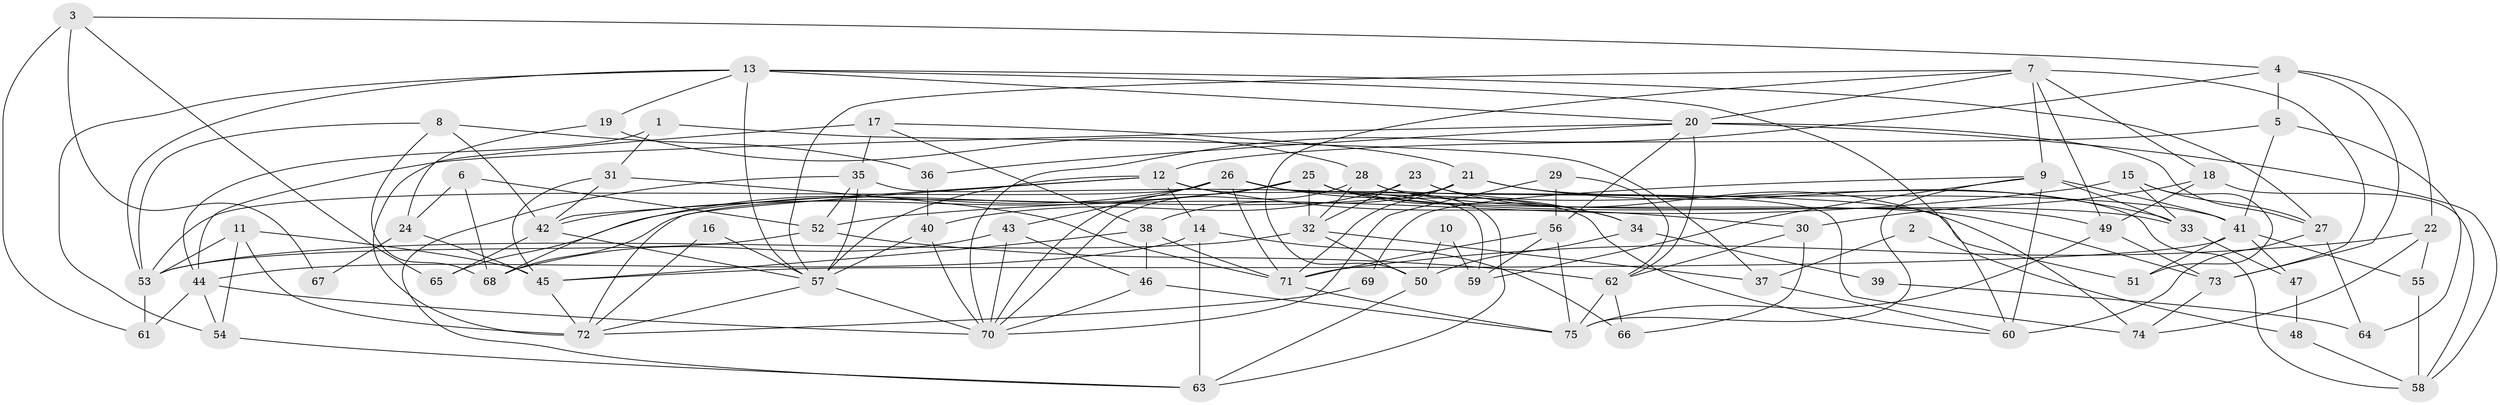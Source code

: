 // original degree distribution, {3: 0.205607476635514, 4: 0.29906542056074764, 2: 0.16822429906542055, 5: 0.17757009345794392, 7: 0.06542056074766354, 6: 0.08411214953271028}
// Generated by graph-tools (version 1.1) at 2025/37/03/04/25 23:37:14]
// undirected, 75 vertices, 174 edges
graph export_dot {
  node [color=gray90,style=filled];
  1;
  2;
  3;
  4;
  5;
  6;
  7;
  8;
  9;
  10;
  11;
  12;
  13;
  14;
  15;
  16;
  17;
  18;
  19;
  20;
  21;
  22;
  23;
  24;
  25;
  26;
  27;
  28;
  29;
  30;
  31;
  32;
  33;
  34;
  35;
  36;
  37;
  38;
  39;
  40;
  41;
  42;
  43;
  44;
  45;
  46;
  47;
  48;
  49;
  50;
  51;
  52;
  53;
  54;
  55;
  56;
  57;
  58;
  59;
  60;
  61;
  62;
  63;
  64;
  65;
  66;
  67;
  68;
  69;
  70;
  71;
  72;
  73;
  74;
  75;
  1 -- 31 [weight=1.0];
  1 -- 37 [weight=1.0];
  1 -- 44 [weight=1.0];
  2 -- 37 [weight=1.0];
  2 -- 48 [weight=1.0];
  3 -- 4 [weight=1.0];
  3 -- 61 [weight=1.0];
  3 -- 65 [weight=1.0];
  3 -- 67 [weight=1.0];
  4 -- 5 [weight=1.0];
  4 -- 22 [weight=1.0];
  4 -- 70 [weight=1.0];
  4 -- 73 [weight=1.0];
  5 -- 12 [weight=1.0];
  5 -- 41 [weight=1.0];
  5 -- 64 [weight=1.0];
  6 -- 24 [weight=1.0];
  6 -- 52 [weight=1.0];
  6 -- 68 [weight=1.0];
  7 -- 9 [weight=1.0];
  7 -- 18 [weight=1.0];
  7 -- 20 [weight=1.0];
  7 -- 49 [weight=1.0];
  7 -- 50 [weight=1.0];
  7 -- 57 [weight=1.0];
  7 -- 73 [weight=1.0];
  8 -- 36 [weight=1.0];
  8 -- 42 [weight=1.0];
  8 -- 53 [weight=1.0];
  8 -- 68 [weight=1.0];
  9 -- 33 [weight=1.0];
  9 -- 41 [weight=1.0];
  9 -- 59 [weight=1.0];
  9 -- 60 [weight=1.0];
  9 -- 69 [weight=1.0];
  9 -- 75 [weight=1.0];
  10 -- 50 [weight=1.0];
  10 -- 59 [weight=1.0];
  11 -- 45 [weight=1.0];
  11 -- 53 [weight=1.0];
  11 -- 54 [weight=1.0];
  11 -- 72 [weight=1.0];
  12 -- 14 [weight=1.0];
  12 -- 30 [weight=1.0];
  12 -- 42 [weight=1.0];
  12 -- 57 [weight=1.0];
  12 -- 63 [weight=1.0];
  12 -- 72 [weight=2.0];
  13 -- 19 [weight=1.0];
  13 -- 20 [weight=1.0];
  13 -- 27 [weight=1.0];
  13 -- 53 [weight=1.0];
  13 -- 54 [weight=1.0];
  13 -- 57 [weight=1.0];
  13 -- 60 [weight=1.0];
  14 -- 44 [weight=1.0];
  14 -- 63 [weight=1.0];
  14 -- 66 [weight=1.0];
  15 -- 27 [weight=1.0];
  15 -- 33 [weight=1.0];
  15 -- 51 [weight=1.0];
  15 -- 52 [weight=1.0];
  16 -- 57 [weight=1.0];
  16 -- 72 [weight=1.0];
  17 -- 21 [weight=1.0];
  17 -- 35 [weight=1.0];
  17 -- 38 [weight=1.0];
  17 -- 72 [weight=1.0];
  18 -- 30 [weight=1.0];
  18 -- 49 [weight=1.0];
  18 -- 58 [weight=1.0];
  19 -- 24 [weight=1.0];
  19 -- 28 [weight=1.0];
  20 -- 27 [weight=1.0];
  20 -- 36 [weight=1.0];
  20 -- 44 [weight=1.0];
  20 -- 56 [weight=1.0];
  20 -- 58 [weight=1.0];
  20 -- 62 [weight=1.0];
  21 -- 33 [weight=1.0];
  21 -- 38 [weight=1.0];
  21 -- 41 [weight=1.0];
  21 -- 68 [weight=1.0];
  21 -- 71 [weight=1.0];
  22 -- 55 [weight=1.0];
  22 -- 71 [weight=1.0];
  22 -- 74 [weight=1.0];
  23 -- 32 [weight=1.0];
  23 -- 40 [weight=1.0];
  23 -- 58 [weight=1.0];
  23 -- 74 [weight=1.0];
  24 -- 45 [weight=1.0];
  24 -- 67 [weight=1.0];
  25 -- 32 [weight=1.0];
  25 -- 33 [weight=1.0];
  25 -- 34 [weight=1.0];
  25 -- 42 [weight=1.0];
  25 -- 65 [weight=1.0];
  25 -- 70 [weight=1.0];
  25 -- 73 [weight=1.0];
  26 -- 34 [weight=1.0];
  26 -- 43 [weight=1.0];
  26 -- 51 [weight=1.0];
  26 -- 53 [weight=1.0];
  26 -- 60 [weight=1.0];
  26 -- 68 [weight=1.0];
  26 -- 71 [weight=1.0];
  27 -- 60 [weight=1.0];
  27 -- 64 [weight=1.0];
  28 -- 32 [weight=1.0];
  28 -- 49 [weight=1.0];
  28 -- 70 [weight=1.0];
  28 -- 74 [weight=1.0];
  29 -- 56 [weight=1.0];
  29 -- 62 [weight=1.0];
  29 -- 70 [weight=1.0];
  30 -- 62 [weight=1.0];
  30 -- 66 [weight=1.0];
  31 -- 42 [weight=1.0];
  31 -- 45 [weight=1.0];
  31 -- 71 [weight=1.0];
  32 -- 37 [weight=1.0];
  32 -- 50 [weight=1.0];
  32 -- 53 [weight=1.0];
  33 -- 47 [weight=1.0];
  34 -- 39 [weight=1.0];
  34 -- 50 [weight=1.0];
  35 -- 52 [weight=1.0];
  35 -- 57 [weight=1.0];
  35 -- 59 [weight=1.0];
  35 -- 63 [weight=1.0];
  36 -- 40 [weight=1.0];
  37 -- 60 [weight=1.0];
  38 -- 45 [weight=1.0];
  38 -- 46 [weight=1.0];
  38 -- 71 [weight=1.0];
  39 -- 64 [weight=1.0];
  40 -- 57 [weight=2.0];
  40 -- 70 [weight=2.0];
  41 -- 45 [weight=1.0];
  41 -- 47 [weight=1.0];
  41 -- 51 [weight=1.0];
  41 -- 55 [weight=1.0];
  42 -- 57 [weight=1.0];
  42 -- 65 [weight=1.0];
  43 -- 46 [weight=1.0];
  43 -- 68 [weight=1.0];
  43 -- 70 [weight=1.0];
  44 -- 54 [weight=1.0];
  44 -- 61 [weight=1.0];
  44 -- 70 [weight=1.0];
  45 -- 72 [weight=1.0];
  46 -- 70 [weight=1.0];
  46 -- 75 [weight=1.0];
  47 -- 48 [weight=1.0];
  48 -- 58 [weight=1.0];
  49 -- 73 [weight=1.0];
  49 -- 75 [weight=1.0];
  50 -- 63 [weight=1.0];
  52 -- 53 [weight=1.0];
  52 -- 62 [weight=1.0];
  53 -- 61 [weight=2.0];
  54 -- 63 [weight=1.0];
  55 -- 58 [weight=1.0];
  56 -- 59 [weight=1.0];
  56 -- 71 [weight=1.0];
  56 -- 75 [weight=1.0];
  57 -- 70 [weight=1.0];
  57 -- 72 [weight=1.0];
  62 -- 66 [weight=1.0];
  62 -- 75 [weight=1.0];
  69 -- 72 [weight=1.0];
  71 -- 75 [weight=1.0];
  73 -- 74 [weight=1.0];
}
